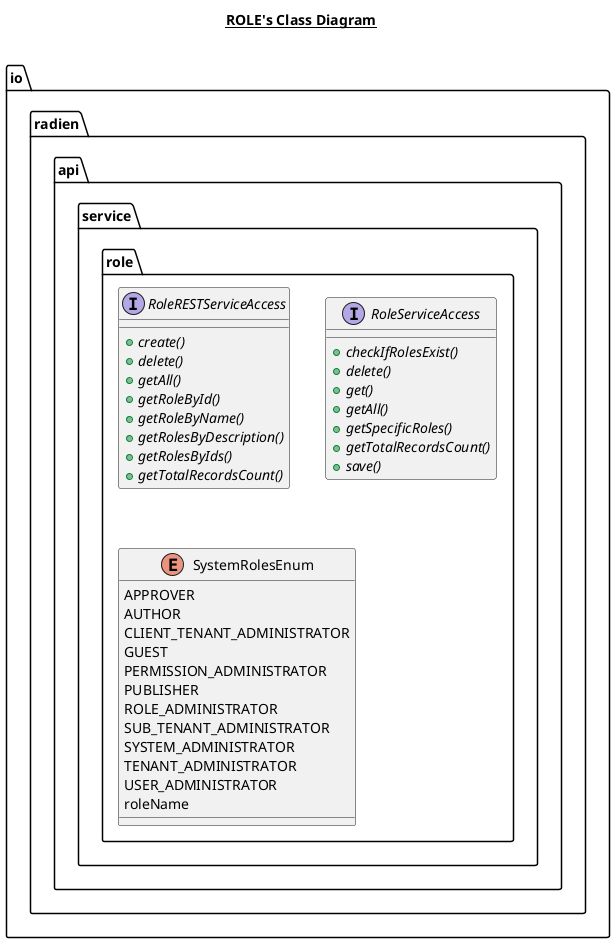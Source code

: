 @startuml

title __ROLE's Class Diagram__\n

  namespace io.radien.api {
    namespace service {
      namespace role {
        interface io.radien.api.service.role.RoleRESTServiceAccess {
            {abstract} + create()
            {abstract} + delete()
            {abstract} + getAll()
            {abstract} + getRoleById()
            {abstract} + getRoleByName()
            {abstract} + getRolesByDescription()
            {abstract} + getRolesByIds()
            {abstract} + getTotalRecordsCount()
        }
      }
    }
  }
  

  namespace io.radien.api {
    namespace service {
      namespace role {
        interface io.radien.api.service.role.RoleServiceAccess {
            {abstract} + checkIfRolesExist()
            {abstract} + delete()
            {abstract} + get()
            {abstract} + getAll()
            {abstract} + getSpecificRoles()
            {abstract} + getTotalRecordsCount()
            {abstract} + save()
        }
      }
    }
  }
  

  namespace io.radien.api {
    namespace service {
      namespace role {
        enum SystemRolesEnum {
          APPROVER
          AUTHOR
          CLIENT_TENANT_ADMINISTRATOR
          GUEST
          PERMISSION_ADMINISTRATOR
          PUBLISHER
          ROLE_ADMINISTRATOR
          SUB_TENANT_ADMINISTRATOR
          SYSTEM_ADMINISTRATOR
          TENANT_ADMINISTRATOR
          USER_ADMINISTRATOR
          roleName
        }
      }
    }
  }
  








@enduml
